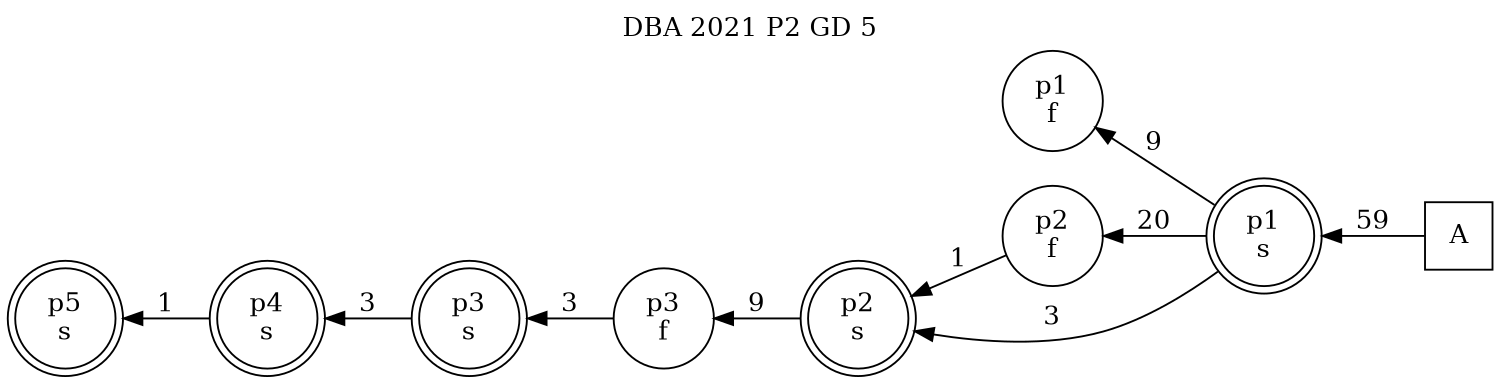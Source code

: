 digraph DBA_2021_P2_GD_5_GOOD {
labelloc="tl"
label= " DBA 2021 P2 GD 5 "
rankdir="RL";
graph [ size=" 10 , 10 !"]

"A" [shape="square" label="A"]
"p1_s" [shape="doublecircle" label="p1
s"]
"p1_f" [shape="circle" label="p1
f"]
"p2_f" [shape="circle" label="p2
f"]
"p2_s" [shape="doublecircle" label="p2
s"]
"p3_f" [shape="circle" label="p3
f"]
"p3_s" [shape="doublecircle" label="p3
s"]
"p4_s" [shape="doublecircle" label="p4
s"]
"p5_s" [shape="doublecircle" label="p5
s"]
"A" -> "p1_s" [ label=59]
"p1_s" -> "p1_f" [ label=9]
"p1_s" -> "p2_f" [ label=20]
"p1_s" -> "p2_s" [ label=3]
"p2_f" -> "p2_s" [ label=1]
"p2_s" -> "p3_f" [ label=9]
"p3_f" -> "p3_s" [ label=3]
"p3_s" -> "p4_s" [ label=3]
"p4_s" -> "p5_s" [ label=1]
}
